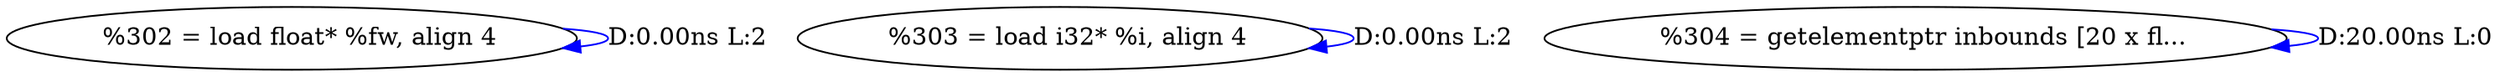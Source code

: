 digraph {
Node0x2d0fbd0[label="  %302 = load float* %fw, align 4"];
Node0x2d0fbd0 -> Node0x2d0fbd0[label="D:0.00ns L:2",color=blue];
Node0x2d0fcb0[label="  %303 = load i32* %i, align 4"];
Node0x2d0fcb0 -> Node0x2d0fcb0[label="D:0.00ns L:2",color=blue];
Node0x2d0fd90[label="  %304 = getelementptr inbounds [20 x fl..."];
Node0x2d0fd90 -> Node0x2d0fd90[label="D:20.00ns L:0",color=blue];
}
